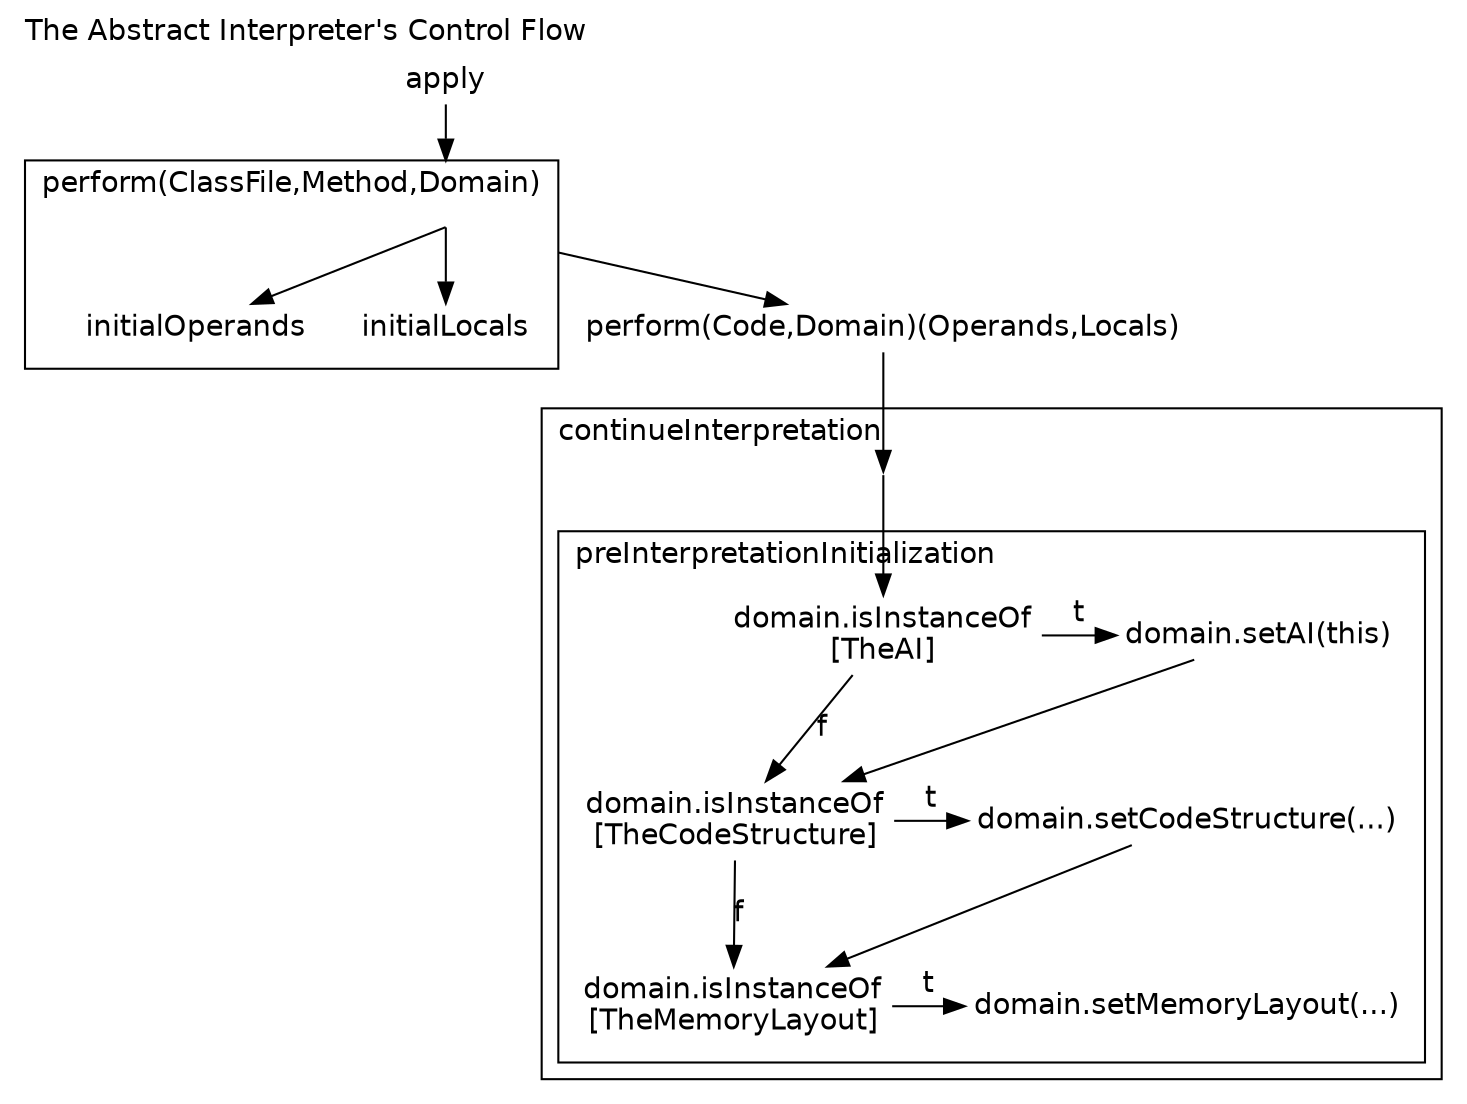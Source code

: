 # Interpreter Loop

digraph OPAL {
	compound=true;
	fontname=Helvetica;
	dpi=50;
	//node [shape=circle];
	node [fontname=Helvetica,shape=plaintext,margin="0.05,0.05",height=0];
	edge [fontname=Helvetica];

	label = "The Abstract Interpreter's Control Flow";
	labeljust = l;
	labelloc = "t";

	apply -> performCMD [lhead=cluster_performCMD];

	subgraph cluster_performCMD {
		label="perform(ClassFile,Method,Domain)";
		labeljust=l;
		performCMD [label=""];

		performCMD ->	initialOperands;
		performCMD -> initialLocals;
	}

	performCMD -> performCD [ltail=cluster_performCMD];
	performCD [label="perform(Code,Domain)(Operands,Locals)"]

	performCD -> continueInterpretation -> isAI;

	subgraph cluster_continueInterpreation {
		label = "continueInterpretation";
		labeljust = l;
		continueInterpretation [label=""]



		subgraph cluster_preInterpretationInitialization {
			label="preInterpretationInitialization";
			labeljust=l;
			preInterpretationInitialization [label=""];

			isAI -> setAI [label="t"];
			setAI -> isCodeStructure;
			isAI -> isCodeStructure [label="f"];
			isCodeStructure -> setCodeStructure  [label="t"];
			setCodeStructure -> isMemoryLayout;
			isCodeStructure -> isMemoryLayout  [label="f"];
			isMemoryLayout -> setMemoryLayout [label="t"];

			{ rank=same; isAI; setAI	}
			{ rank=same; isCodeStructure; setCodeStructure	}
			{ rank=same; isMemoryLayout; setMemoryLayout	}

			isAI [label="domain.isInstanceOf\n[TheAI]",style="italic"];
			isCodeStructure [label="domain.isInstanceOf\n[TheCodeStructure]"];
			isMemoryLayout [label="domain.isInstanceOf\n[TheMemoryLayout]"];
			setAI [label="domain.setAI(this)"];
			setCodeStructure [label="domain.setCodeStructure(...)"];
			setMemoryLayout [label="domain.setMemoryLayout(...)"];
		}
	}

 }
